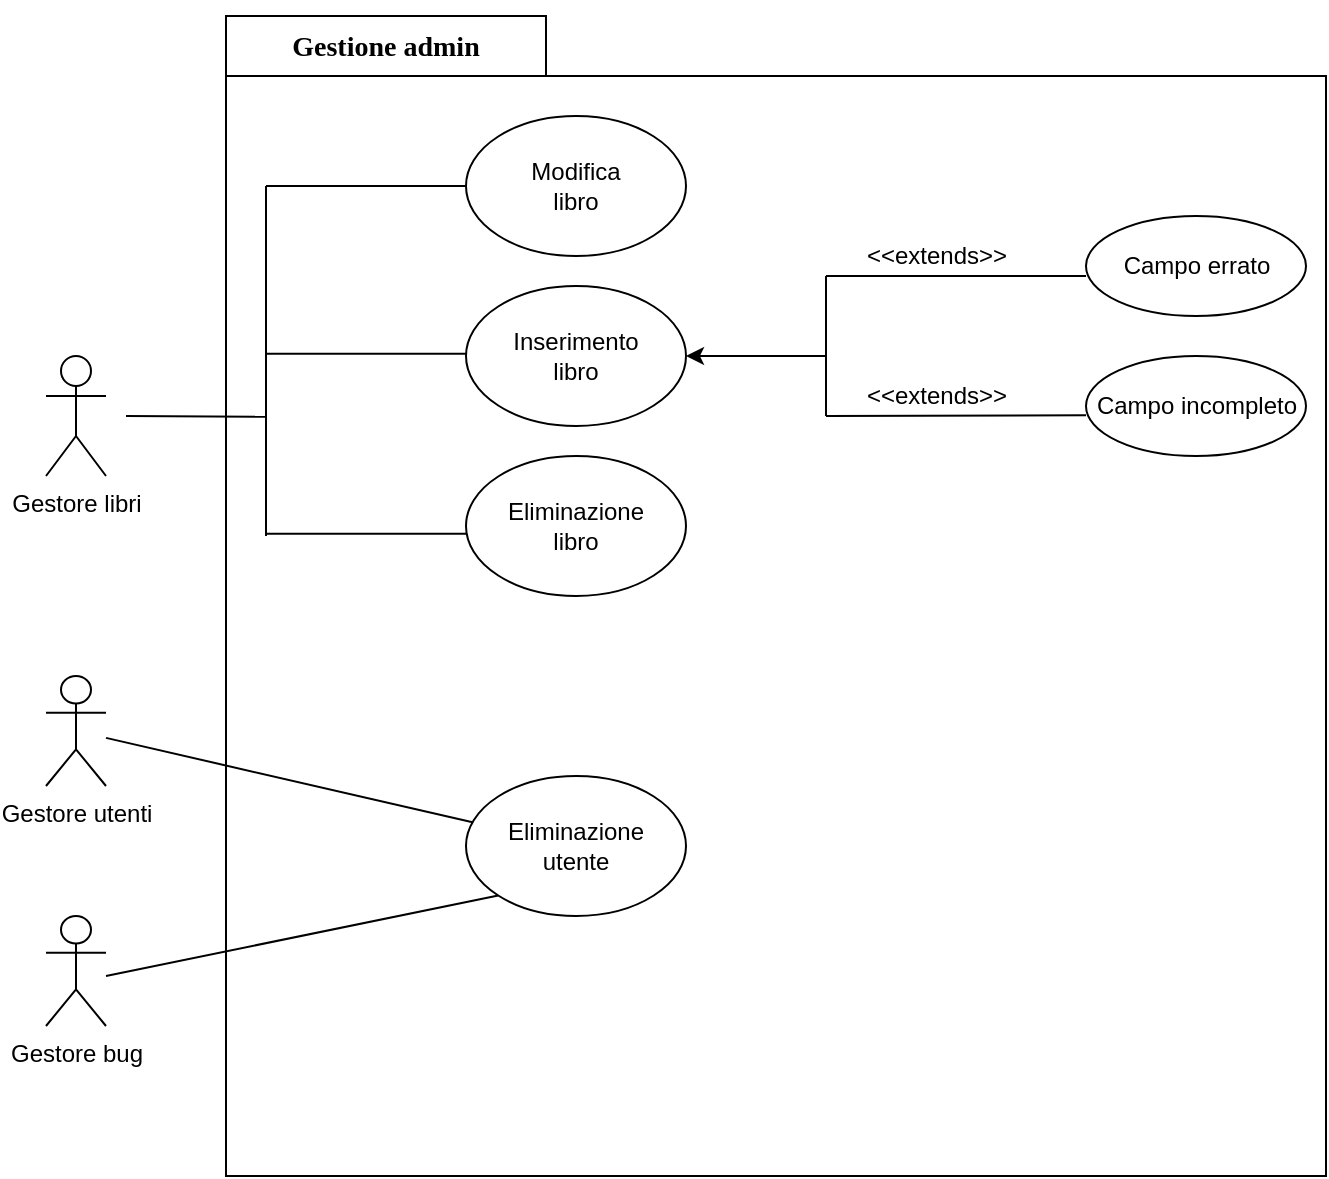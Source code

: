 <mxfile version="14.1.1" type="device"><diagram id="mkQlhK4QOoGk8tnS0YGo" name="Page-1"><mxGraphModel dx="291" dy="1591" grid="1" gridSize="10" guides="1" tooltips="1" connect="1" arrows="1" fold="1" page="1" pageScale="1" pageWidth="850" pageHeight="1100" math="0" shadow="0"><root><mxCell id="0"/><mxCell id="1" parent="0"/><mxCell id="sp6NERHqnfXxLOWLFwl6-1" value="&lt;h3&gt;&lt;br&gt;&lt;/h3&gt;" style="shape=folder;fontStyle=1;spacingTop=10;tabWidth=160;tabHeight=30;tabPosition=left;html=1;" vertex="1" parent="1"><mxGeometry x="990" y="-120" width="550" height="580" as="geometry"/></mxCell><mxCell id="5eh_G5m2oIz40k0kDsQM-27" value="Gestore libri" style="shape=umlActor;verticalLabelPosition=bottom;verticalAlign=top;html=1;outlineConnect=0;" parent="1" vertex="1"><mxGeometry x="900" y="50" width="30" height="60" as="geometry"/></mxCell><mxCell id="5eh_G5m2oIz40k0kDsQM-28" value="" style="endArrow=none;html=1;" parent="1" edge="1"><mxGeometry width="50" height="50" relative="1" as="geometry"><mxPoint x="940" y="80" as="sourcePoint"/><mxPoint x="1010" y="80.42" as="targetPoint"/></mxGeometry></mxCell><mxCell id="5eh_G5m2oIz40k0kDsQM-29" value="" style="ellipse;whiteSpace=wrap;html=1;" parent="1" vertex="1"><mxGeometry x="1110" y="-70" width="110" height="70" as="geometry"/></mxCell><mxCell id="5eh_G5m2oIz40k0kDsQM-30" value="" style="ellipse;whiteSpace=wrap;html=1;" parent="1" vertex="1"><mxGeometry x="1110" y="15" width="110" height="70" as="geometry"/></mxCell><mxCell id="5eh_G5m2oIz40k0kDsQM-31" value="" style="ellipse;whiteSpace=wrap;html=1;" parent="1" vertex="1"><mxGeometry x="1110" y="100" width="110" height="70" as="geometry"/></mxCell><mxCell id="5eh_G5m2oIz40k0kDsQM-32" value="" style="ellipse;whiteSpace=wrap;html=1;" parent="1" vertex="1"><mxGeometry x="1110" y="260" width="110" height="70" as="geometry"/></mxCell><mxCell id="5eh_G5m2oIz40k0kDsQM-33" value="Modifica libro" style="text;html=1;strokeColor=none;fillColor=none;align=center;verticalAlign=middle;whiteSpace=wrap;rounded=0;" parent="1" vertex="1"><mxGeometry x="1145" y="-45" width="40" height="20" as="geometry"/></mxCell><mxCell id="5eh_G5m2oIz40k0kDsQM-34" value="Inserimento libro" style="text;html=1;strokeColor=none;fillColor=none;align=center;verticalAlign=middle;whiteSpace=wrap;rounded=0;" parent="1" vertex="1"><mxGeometry x="1145" y="40" width="40" height="20" as="geometry"/></mxCell><mxCell id="5eh_G5m2oIz40k0kDsQM-35" value="Eliminazione libro" style="text;html=1;strokeColor=none;fillColor=none;align=center;verticalAlign=middle;whiteSpace=wrap;rounded=0;" parent="1" vertex="1"><mxGeometry x="1145" y="125" width="40" height="20" as="geometry"/></mxCell><mxCell id="5eh_G5m2oIz40k0kDsQM-36" value="Eliminazione utente" style="text;html=1;strokeColor=none;fillColor=none;align=center;verticalAlign=middle;whiteSpace=wrap;rounded=0;" parent="1" vertex="1"><mxGeometry x="1145" y="285" width="40" height="20" as="geometry"/></mxCell><mxCell id="5eh_G5m2oIz40k0kDsQM-37" value="" style="endArrow=none;html=1;" parent="1" edge="1"><mxGeometry width="50" height="50" relative="1" as="geometry"><mxPoint x="1010" y="140" as="sourcePoint"/><mxPoint x="1010" y="-35" as="targetPoint"/></mxGeometry></mxCell><mxCell id="5eh_G5m2oIz40k0kDsQM-38" value="" style="endArrow=none;html=1;" parent="1" edge="1"><mxGeometry width="50" height="50" relative="1" as="geometry"><mxPoint x="1010" y="-35" as="sourcePoint"/><mxPoint x="1110" y="-35" as="targetPoint"/></mxGeometry></mxCell><mxCell id="5eh_G5m2oIz40k0kDsQM-39" value="" style="endArrow=none;html=1;" parent="1" edge="1"><mxGeometry width="50" height="50" relative="1" as="geometry"><mxPoint x="1010" y="48.82" as="sourcePoint"/><mxPoint x="1110" y="48.82" as="targetPoint"/></mxGeometry></mxCell><mxCell id="5eh_G5m2oIz40k0kDsQM-40" value="" style="endArrow=none;html=1;" parent="1" edge="1"><mxGeometry width="50" height="50" relative="1" as="geometry"><mxPoint x="1010" y="138.82" as="sourcePoint"/><mxPoint x="1110" y="138.82" as="targetPoint"/></mxGeometry></mxCell><mxCell id="5eh_G5m2oIz40k0kDsQM-41" value="" style="endArrow=none;html=1;" parent="1" edge="1" target="5eh_G5m2oIz40k0kDsQM-32" source="5eh_G5m2oIz40k0kDsQM-61"><mxGeometry width="50" height="50" relative="1" as="geometry"><mxPoint x="980" y="314" as="sourcePoint"/><mxPoint x="1040" y="314.41" as="targetPoint"/></mxGeometry></mxCell><mxCell id="5eh_G5m2oIz40k0kDsQM-43" value="" style="endArrow=none;html=1;" parent="1" edge="1"><mxGeometry width="50" height="50" relative="1" as="geometry"><mxPoint x="1290" y="10" as="sourcePoint"/><mxPoint x="1290" y="80" as="targetPoint"/></mxGeometry></mxCell><mxCell id="5eh_G5m2oIz40k0kDsQM-44" value="" style="endArrow=none;html=1;" parent="1" edge="1"><mxGeometry width="50" height="50" relative="1" as="geometry"><mxPoint x="1290" y="10" as="sourcePoint"/><mxPoint x="1420" y="10" as="targetPoint"/></mxGeometry></mxCell><mxCell id="5eh_G5m2oIz40k0kDsQM-45" value="" style="endArrow=none;html=1;" parent="1" edge="1"><mxGeometry width="50" height="50" relative="1" as="geometry"><mxPoint x="1290" y="80" as="sourcePoint"/><mxPoint x="1420" y="79.58" as="targetPoint"/></mxGeometry></mxCell><mxCell id="5eh_G5m2oIz40k0kDsQM-46" value="&amp;lt;&amp;lt;extends&amp;gt;&amp;gt;" style="text;html=1;align=center;verticalAlign=middle;resizable=0;points=[];autosize=1;" parent="1" vertex="1"><mxGeometry x="1300" y="60" width="90" height="20" as="geometry"/></mxCell><mxCell id="5eh_G5m2oIz40k0kDsQM-47" value="" style="ellipse;whiteSpace=wrap;html=1;verticalAlign=top;" parent="1" vertex="1"><mxGeometry x="1420" y="50" width="110" height="50" as="geometry"/></mxCell><mxCell id="5eh_G5m2oIz40k0kDsQM-48" value="Campo incompleto" style="text;html=1;align=center;verticalAlign=middle;resizable=0;points=[];autosize=1;" parent="1" vertex="1"><mxGeometry x="1415" y="65" width="120" height="20" as="geometry"/></mxCell><mxCell id="5eh_G5m2oIz40k0kDsQM-50" value="" style="ellipse;whiteSpace=wrap;html=1;verticalAlign=top;" parent="1" vertex="1"><mxGeometry x="1420" y="-20" width="110" height="50" as="geometry"/></mxCell><mxCell id="5eh_G5m2oIz40k0kDsQM-51" value="Campo errato" style="text;html=1;align=center;verticalAlign=middle;resizable=0;points=[];autosize=1;" parent="1" vertex="1"><mxGeometry x="1430" y="-5" width="90" height="20" as="geometry"/></mxCell><mxCell id="5eh_G5m2oIz40k0kDsQM-61" value="Gestore utenti" style="shape=umlActor;verticalLabelPosition=bottom;verticalAlign=top;html=1;outlineConnect=0;" parent="1" vertex="1"><mxGeometry x="900" y="210" width="30" height="55" as="geometry"/></mxCell><mxCell id="5eh_G5m2oIz40k0kDsQM-64" value="" style="endArrow=none;html=1;entryX=0;entryY=1;entryDx=0;entryDy=0;" parent="1" edge="1" target="5eh_G5m2oIz40k0kDsQM-32"><mxGeometry width="50" height="50" relative="1" as="geometry"><mxPoint x="930" y="360" as="sourcePoint"/><mxPoint x="990" y="360.41" as="targetPoint"/></mxGeometry></mxCell><mxCell id="5eh_G5m2oIz40k0kDsQM-66" value="Gestore bug" style="shape=umlActor;verticalLabelPosition=bottom;verticalAlign=top;html=1;outlineConnect=0;" parent="1" vertex="1"><mxGeometry x="900" y="330" width="30" height="55" as="geometry"/></mxCell><mxCell id="sp6NERHqnfXxLOWLFwl6-6" value="&lt;h3&gt;&lt;font face=&quot;Verdana&quot; style=&quot;font-size: 14px&quot;&gt;Gestione admin&lt;/font&gt;&lt;/h3&gt;" style="text;html=1;strokeColor=none;fillColor=none;align=center;verticalAlign=middle;whiteSpace=wrap;rounded=0;" vertex="1" parent="1"><mxGeometry x="970" y="-120" width="200" height="30" as="geometry"/></mxCell><mxCell id="sp6NERHqnfXxLOWLFwl6-8" value="" style="endArrow=classic;html=1;entryX=1;entryY=0.5;entryDx=0;entryDy=0;" edge="1" parent="1" target="5eh_G5m2oIz40k0kDsQM-30"><mxGeometry width="50" height="50" relative="1" as="geometry"><mxPoint x="1290" y="50" as="sourcePoint"/><mxPoint x="1340" y="110" as="targetPoint"/><Array as="points"><mxPoint x="1250" y="50"/></Array></mxGeometry></mxCell><mxCell id="5eh_G5m2oIz40k0kDsQM-49" value="&amp;lt;&amp;lt;extends&amp;gt;&amp;gt;" style="text;html=1;align=center;verticalAlign=middle;resizable=0;points=[];autosize=1;" parent="1" vertex="1"><mxGeometry x="1300" y="-10" width="90" height="20" as="geometry"/></mxCell><mxCell id="sp6NERHqnfXxLOWLFwl6-9" value="" style="endArrow=none;html=1;" edge="1" parent="1" target="5eh_G5m2oIz40k0kDsQM-49"><mxGeometry width="50" height="50" relative="1" as="geometry"><mxPoint x="1300" y="10" as="sourcePoint"/><mxPoint x="1420" y="10" as="targetPoint"/></mxGeometry></mxCell></root></mxGraphModel></diagram></mxfile>